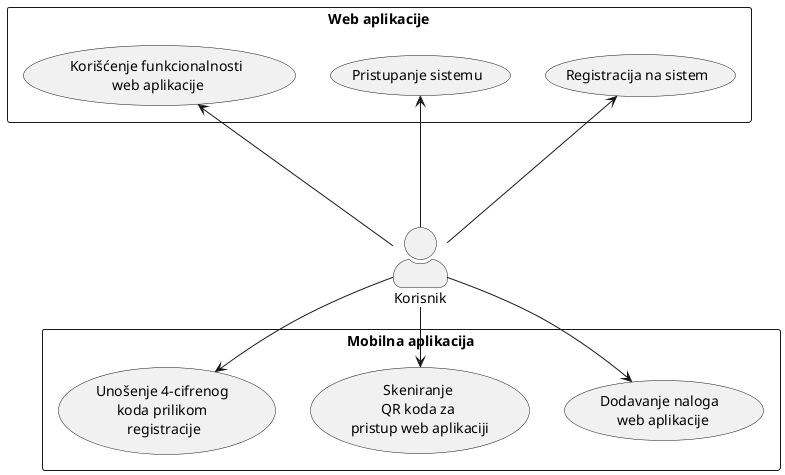 @startuml
skinparam actorStyle awesome
actor Korisnik
rectangle "Web aplikacije" as wb {
    Korisnik -up--> (Registracija na sistem)
    Korisnik -up-> (Pristupanje sistemu)
    Korisnik -up-> (Korišćenje funkcionalnosti\n web aplikacije)
}
rectangle "Mobilna aplikacija" as ma {
    Korisnik -down->  (Dodavanje naloga \n web aplikacije)
    Korisnik -down->  (Skeniranje \nQR koda za \npristup web aplikaciji)
    Korisnik -down-> (Unošenje 4-cifrenog \nkoda prilikom \nregistracije)
}
@enduml
